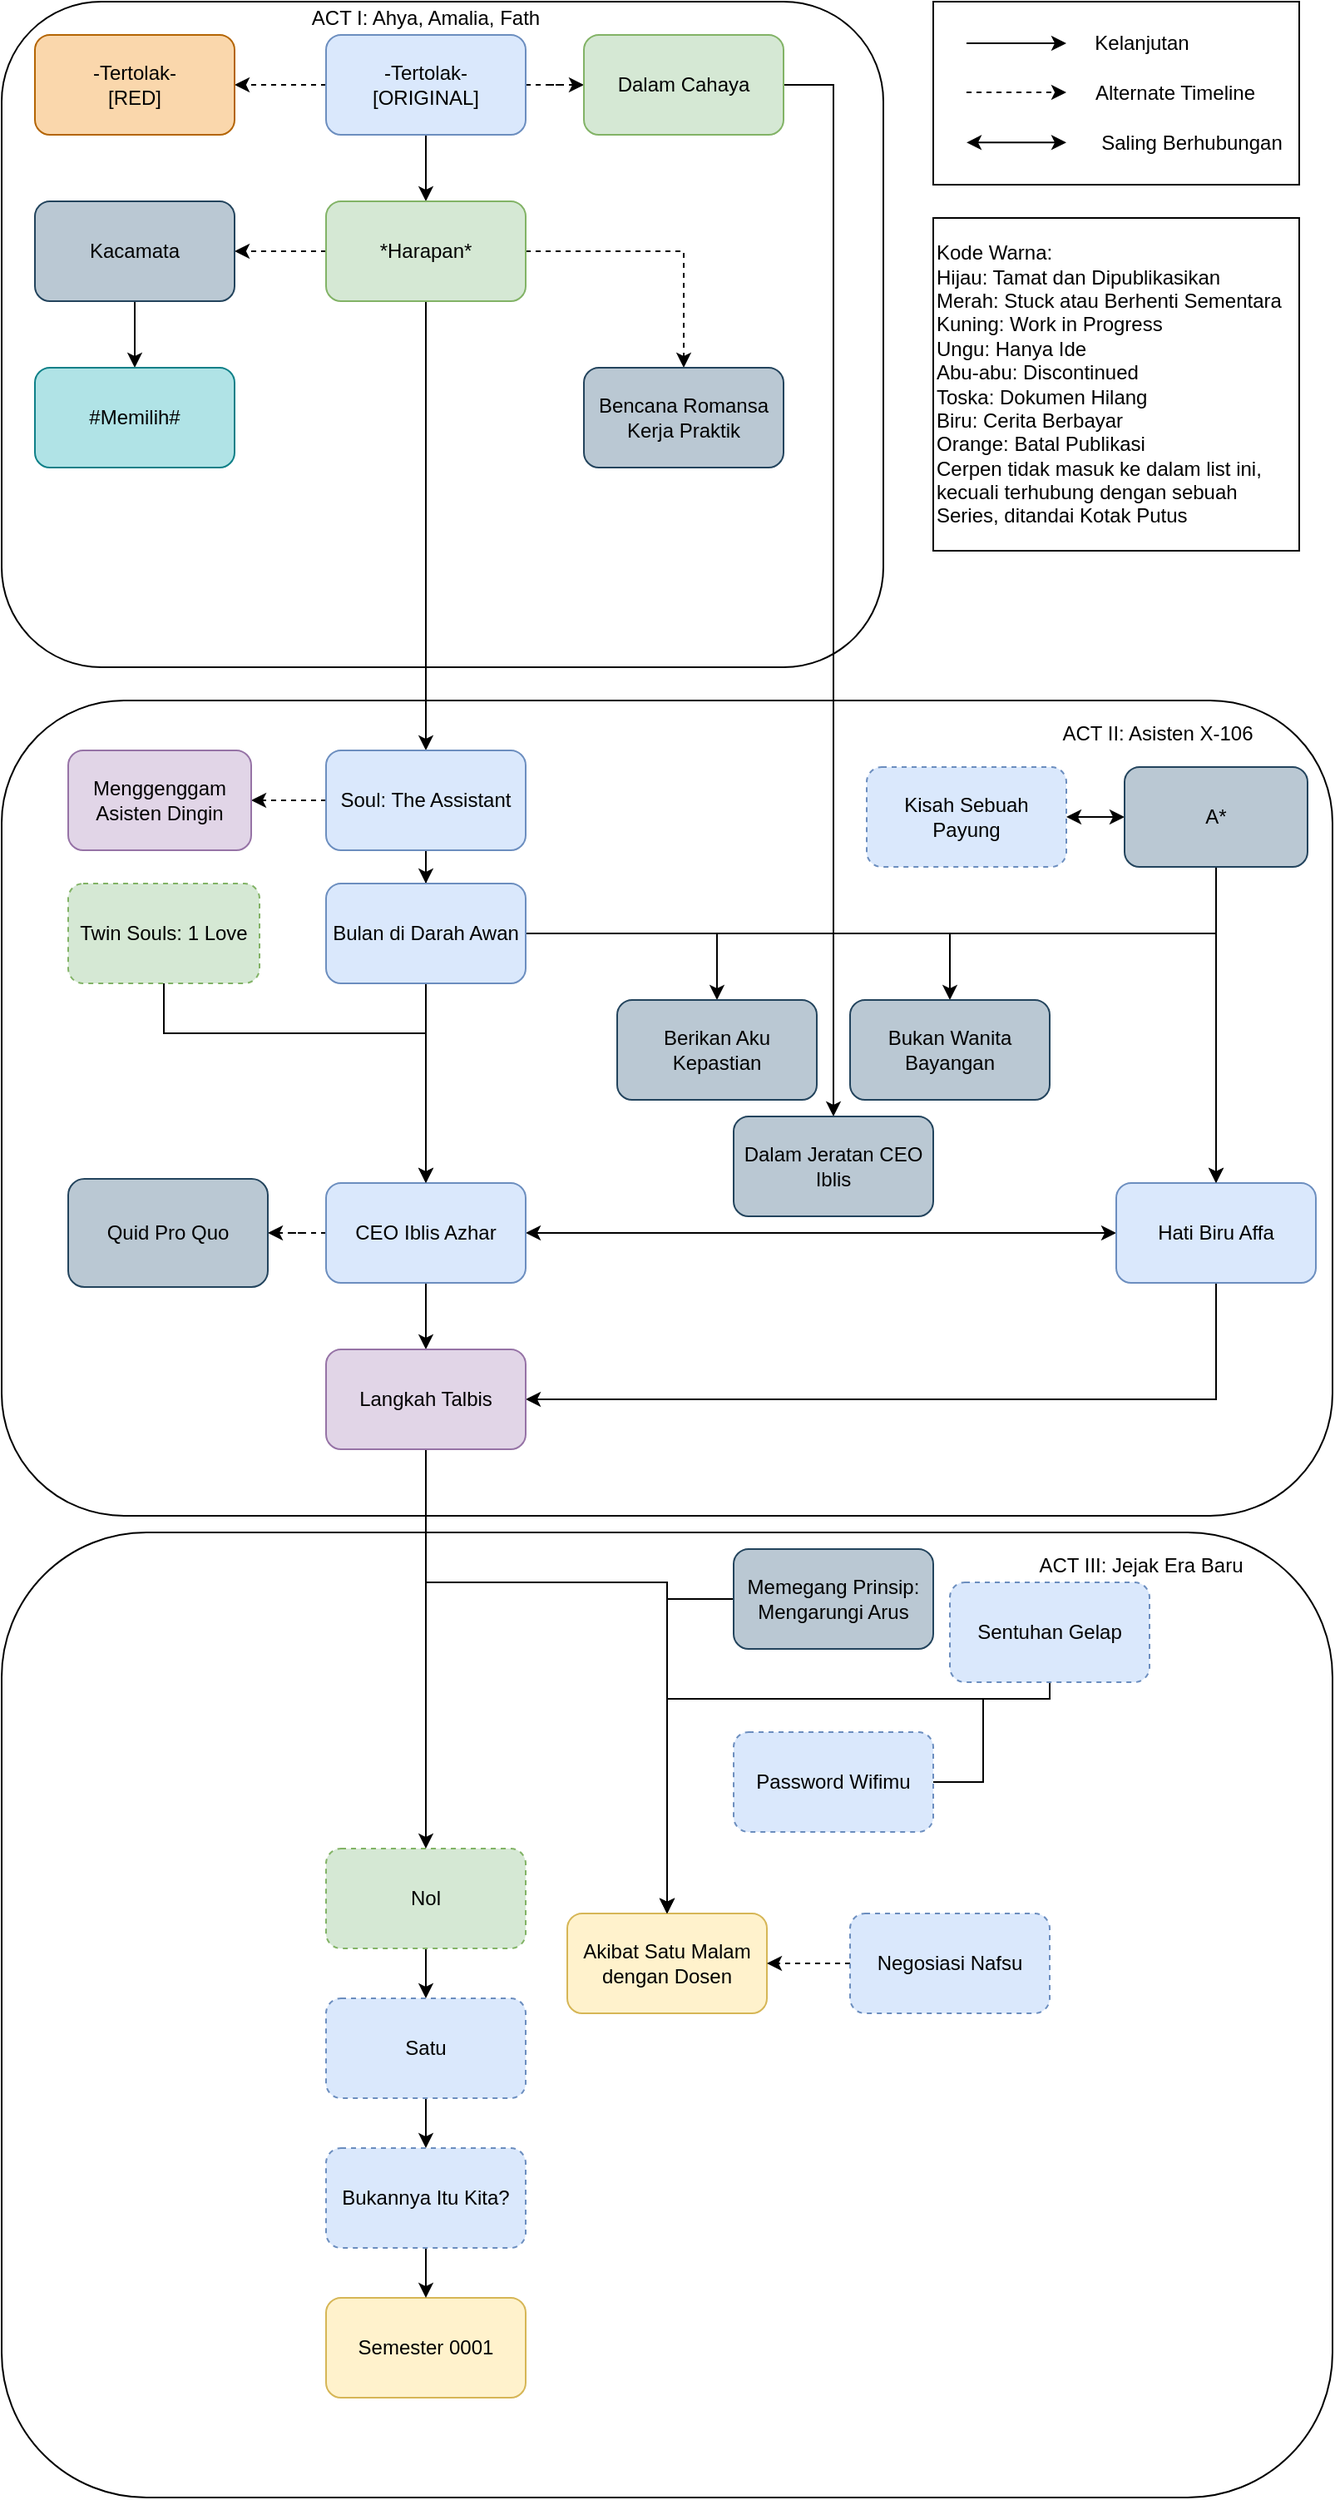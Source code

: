 <mxfile version="20.2.7" type="github" pages="3">
  <diagram id="EcnSmtBIn0JpFgmxEhbl" name="Affadverse">
    <mxGraphModel dx="1038" dy="547" grid="1" gridSize="10" guides="1" tooltips="1" connect="1" arrows="1" fold="1" page="1" pageScale="1" pageWidth="827" pageHeight="1169" math="0" shadow="0">
      <root>
        <mxCell id="0" />
        <mxCell id="1" parent="0" />
        <mxCell id="y5J24u5xDYEsAiYzcavm-4" value="" style="rounded=1;whiteSpace=wrap;html=1;" parent="1" vertex="1">
          <mxGeometry x="20" y="940" width="800" height="580" as="geometry" />
        </mxCell>
        <mxCell id="Pe4HIbK8baJLfQ9ORxXF-13" value="" style="rounded=1;whiteSpace=wrap;html=1;" parent="1" vertex="1">
          <mxGeometry x="20" y="440" width="800" height="490" as="geometry" />
        </mxCell>
        <mxCell id="Pe4HIbK8baJLfQ9ORxXF-11" value="" style="rounded=1;whiteSpace=wrap;html=1;" parent="1" vertex="1">
          <mxGeometry x="20" y="20" width="530" height="400" as="geometry" />
        </mxCell>
        <mxCell id="hUNtiYaTxKNmz7NO94wZ-4" style="edgeStyle=orthogonalEdgeStyle;rounded=0;orthogonalLoop=1;jettySize=auto;html=1;" parent="1" source="hUNtiYaTxKNmz7NO94wZ-1" target="hUNtiYaTxKNmz7NO94wZ-2" edge="1">
          <mxGeometry relative="1" as="geometry" />
        </mxCell>
        <mxCell id="bOvPMWNZljGPkCkS2SPF-2" style="edgeStyle=orthogonalEdgeStyle;rounded=0;orthogonalLoop=1;jettySize=auto;html=1;dashed=1;" parent="1" source="hUNtiYaTxKNmz7NO94wZ-1" target="UudT6RU4bLvJuQJ6isM3-8" edge="1">
          <mxGeometry relative="1" as="geometry" />
        </mxCell>
        <mxCell id="ywaN13FSEhkcm2j_giSY-2" style="edgeStyle=orthogonalEdgeStyle;rounded=0;orthogonalLoop=1;jettySize=auto;html=1;dashed=1;" parent="1" source="hUNtiYaTxKNmz7NO94wZ-1" target="ywaN13FSEhkcm2j_giSY-1" edge="1">
          <mxGeometry relative="1" as="geometry" />
        </mxCell>
        <mxCell id="hUNtiYaTxKNmz7NO94wZ-1" value="-Tertolak-&lt;br&gt;[ORIGINAL]" style="rounded=1;whiteSpace=wrap;html=1;fillColor=#dae8fc;strokeColor=#6c8ebf;" parent="1" vertex="1">
          <mxGeometry x="215" y="40" width="120" height="60" as="geometry" />
        </mxCell>
        <mxCell id="tGlrjINGuqBazFXgnSmo-45" style="edgeStyle=orthogonalEdgeStyle;rounded=1;orthogonalLoop=1;jettySize=auto;html=1;endArrow=classic;endFill=1;dashed=1;" parent="1" source="hUNtiYaTxKNmz7NO94wZ-2" target="tGlrjINGuqBazFXgnSmo-27" edge="1">
          <mxGeometry relative="1" as="geometry" />
        </mxCell>
        <mxCell id="H0F3POSe8cfEXiJUJmD0-8" style="edgeStyle=orthogonalEdgeStyle;rounded=0;orthogonalLoop=1;jettySize=auto;html=1;entryX=0.5;entryY=0;entryDx=0;entryDy=0;" parent="1" source="hUNtiYaTxKNmz7NO94wZ-2" target="hUNtiYaTxKNmz7NO94wZ-3" edge="1">
          <mxGeometry relative="1" as="geometry" />
        </mxCell>
        <mxCell id="2SAi-FcY4cnukuEmcgqo-2" style="edgeStyle=orthogonalEdgeStyle;rounded=0;orthogonalLoop=1;jettySize=auto;html=1;dashed=1;" parent="1" source="hUNtiYaTxKNmz7NO94wZ-2" target="2SAi-FcY4cnukuEmcgqo-1" edge="1">
          <mxGeometry relative="1" as="geometry" />
        </mxCell>
        <mxCell id="hUNtiYaTxKNmz7NO94wZ-2" value="*Harapan*" style="rounded=1;whiteSpace=wrap;html=1;fillColor=#d5e8d4;strokeColor=#82b366;" parent="1" vertex="1">
          <mxGeometry x="215" y="140" width="120" height="60" as="geometry" />
        </mxCell>
        <mxCell id="hUNtiYaTxKNmz7NO94wZ-7" style="edgeStyle=orthogonalEdgeStyle;rounded=0;orthogonalLoop=1;jettySize=auto;html=1;" parent="1" source="hUNtiYaTxKNmz7NO94wZ-3" target="hUNtiYaTxKNmz7NO94wZ-6" edge="1">
          <mxGeometry relative="1" as="geometry" />
        </mxCell>
        <mxCell id="lOJnKnWXrmhc2ERGfoHm-5" style="edgeStyle=orthogonalEdgeStyle;rounded=0;orthogonalLoop=1;jettySize=auto;html=1;dashed=1;" parent="1" source="hUNtiYaTxKNmz7NO94wZ-3" target="oiZ4GgppwyyCS8r4Atze-10" edge="1">
          <mxGeometry relative="1" as="geometry" />
        </mxCell>
        <mxCell id="hUNtiYaTxKNmz7NO94wZ-3" value="Soul: The Assistant" style="rounded=1;whiteSpace=wrap;html=1;fillColor=#dae8fc;strokeColor=#6c8ebf;" parent="1" vertex="1">
          <mxGeometry x="215" y="470" width="120" height="60" as="geometry" />
        </mxCell>
        <mxCell id="rjwr-CTO9SGo7159Knu0-3" style="edgeStyle=orthogonalEdgeStyle;rounded=0;orthogonalLoop=1;jettySize=auto;html=1;" parent="1" source="hUNtiYaTxKNmz7NO94wZ-6" target="hUNtiYaTxKNmz7NO94wZ-10" edge="1">
          <mxGeometry relative="1" as="geometry" />
        </mxCell>
        <mxCell id="H0F3POSe8cfEXiJUJmD0-3" style="edgeStyle=orthogonalEdgeStyle;rounded=0;orthogonalLoop=1;jettySize=auto;html=1;" parent="1" source="hUNtiYaTxKNmz7NO94wZ-6" target="H0F3POSe8cfEXiJUJmD0-1" edge="1">
          <mxGeometry relative="1" as="geometry" />
        </mxCell>
        <mxCell id="H0F3POSe8cfEXiJUJmD0-7" style="edgeStyle=orthogonalEdgeStyle;rounded=0;orthogonalLoop=1;jettySize=auto;html=1;" parent="1" source="hUNtiYaTxKNmz7NO94wZ-6" target="H0F3POSe8cfEXiJUJmD0-6" edge="1">
          <mxGeometry relative="1" as="geometry" />
        </mxCell>
        <mxCell id="oiZ4GgppwyyCS8r4Atze-6" style="edgeStyle=orthogonalEdgeStyle;rounded=0;orthogonalLoop=1;jettySize=auto;html=1;" parent="1" source="hUNtiYaTxKNmz7NO94wZ-6" target="hUNtiYaTxKNmz7NO94wZ-8" edge="1">
          <mxGeometry relative="1" as="geometry" />
        </mxCell>
        <mxCell id="lOJnKnWXrmhc2ERGfoHm-4" style="edgeStyle=orthogonalEdgeStyle;rounded=0;orthogonalLoop=1;jettySize=auto;html=1;exitX=1;exitY=0.5;exitDx=0;exitDy=0;" parent="1" source="UudT6RU4bLvJuQJ6isM3-8" target="lOJnKnWXrmhc2ERGfoHm-2" edge="1">
          <mxGeometry relative="1" as="geometry">
            <Array as="points">
              <mxPoint x="520" y="70" />
            </Array>
          </mxGeometry>
        </mxCell>
        <mxCell id="hUNtiYaTxKNmz7NO94wZ-6" value="Bulan di Darah Awan" style="rounded=1;whiteSpace=wrap;html=1;fillColor=#dae8fc;strokeColor=#6c8ebf;" parent="1" vertex="1">
          <mxGeometry x="215" y="550" width="120" height="60" as="geometry" />
        </mxCell>
        <mxCell id="H0F3POSe8cfEXiJUJmD0-5" value="" style="edgeStyle=orthogonalEdgeStyle;rounded=0;orthogonalLoop=1;jettySize=auto;html=1;" parent="1" source="hUNtiYaTxKNmz7NO94wZ-8" target="H0F3POSe8cfEXiJUJmD0-2" edge="1">
          <mxGeometry relative="1" as="geometry">
            <Array as="points">
              <mxPoint x="750" y="860" />
              <mxPoint x="590" y="860" />
            </Array>
          </mxGeometry>
        </mxCell>
        <mxCell id="62EhmKlIXd8l49M2DASa-1" style="edgeStyle=orthogonalEdgeStyle;rounded=0;orthogonalLoop=1;jettySize=auto;html=1;startArrow=classic;startFill=1;" parent="1" source="hUNtiYaTxKNmz7NO94wZ-8" target="hUNtiYaTxKNmz7NO94wZ-10" edge="1">
          <mxGeometry relative="1" as="geometry" />
        </mxCell>
        <mxCell id="hUNtiYaTxKNmz7NO94wZ-8" value="Hati Biru Affa" style="rounded=1;whiteSpace=wrap;html=1;fillColor=#dae8fc;strokeColor=#6c8ebf;" parent="1" vertex="1">
          <mxGeometry x="690" y="730" width="120" height="60" as="geometry" />
        </mxCell>
        <mxCell id="oiZ4GgppwyyCS8r4Atze-9" style="edgeStyle=orthogonalEdgeStyle;rounded=0;orthogonalLoop=1;jettySize=auto;html=1;dashed=1;" parent="1" source="hUNtiYaTxKNmz7NO94wZ-10" target="bOvPMWNZljGPkCkS2SPF-3" edge="1">
          <mxGeometry relative="1" as="geometry" />
        </mxCell>
        <mxCell id="lOJnKnWXrmhc2ERGfoHm-7" value="" style="edgeStyle=orthogonalEdgeStyle;rounded=0;orthogonalLoop=1;jettySize=auto;html=1;" parent="1" source="hUNtiYaTxKNmz7NO94wZ-10" target="H0F3POSe8cfEXiJUJmD0-2" edge="1">
          <mxGeometry relative="1" as="geometry" />
        </mxCell>
        <mxCell id="hUNtiYaTxKNmz7NO94wZ-10" value="CEO Iblis Azhar" style="rounded=1;whiteSpace=wrap;html=1;fillColor=#dae8fc;strokeColor=#6c8ebf;" parent="1" vertex="1">
          <mxGeometry x="215" y="730" width="120" height="60" as="geometry" />
        </mxCell>
        <mxCell id="bOvPMWNZljGPkCkS2SPF-8" value="" style="edgeStyle=orthogonalEdgeStyle;rounded=0;orthogonalLoop=1;jettySize=auto;html=1;" parent="1" source="UudT6RU4bLvJuQJ6isM3-1" target="bOvPMWNZljGPkCkS2SPF-7" edge="1">
          <mxGeometry relative="1" as="geometry" />
        </mxCell>
        <mxCell id="UudT6RU4bLvJuQJ6isM3-1" value="Nol" style="rounded=1;whiteSpace=wrap;html=1;fillColor=#d5e8d4;strokeColor=#82b366;dashed=1;" parent="1" vertex="1">
          <mxGeometry x="215" y="1130" width="120" height="60" as="geometry" />
        </mxCell>
        <mxCell id="UudT6RU4bLvJuQJ6isM3-8" value="Dalam Cahaya" style="rounded=1;whiteSpace=wrap;html=1;fillColor=#d5e8d4;strokeColor=#82b366;" parent="1" vertex="1">
          <mxGeometry x="370" y="40" width="120" height="60" as="geometry" />
        </mxCell>
        <mxCell id="rjwr-CTO9SGo7159Knu0-2" style="edgeStyle=orthogonalEdgeStyle;rounded=0;orthogonalLoop=1;jettySize=auto;html=1;" parent="1" source="lqrwBeDO2U4Pg9sJsa4X-1" target="hUNtiYaTxKNmz7NO94wZ-8" edge="1">
          <mxGeometry relative="1" as="geometry" />
        </mxCell>
        <mxCell id="x3iyhDLINuc3dizkHN4z-3" value="" style="edgeStyle=orthogonalEdgeStyle;rounded=0;orthogonalLoop=1;jettySize=auto;html=1;startArrow=classic;startFill=1;" parent="1" source="lqrwBeDO2U4Pg9sJsa4X-1" target="x3iyhDLINuc3dizkHN4z-1" edge="1">
          <mxGeometry relative="1" as="geometry" />
        </mxCell>
        <mxCell id="lqrwBeDO2U4Pg9sJsa4X-1" value="A*" style="rounded=1;whiteSpace=wrap;html=1;fillColor=#bac8d3;strokeColor=#23445d;" parent="1" vertex="1">
          <mxGeometry x="695" y="480" width="110" height="60" as="geometry" />
        </mxCell>
        <mxCell id="Pe4HIbK8baJLfQ9ORxXF-10" value="" style="edgeStyle=orthogonalEdgeStyle;rounded=0;orthogonalLoop=1;jettySize=auto;html=1;" parent="1" source="tGlrjINGuqBazFXgnSmo-27" target="Pe4HIbK8baJLfQ9ORxXF-1" edge="1">
          <mxGeometry relative="1" as="geometry" />
        </mxCell>
        <mxCell id="tGlrjINGuqBazFXgnSmo-27" value="Kacamata" style="rounded=1;whiteSpace=wrap;html=1;fillColor=#bac8d3;strokeColor=#23445d;" parent="1" vertex="1">
          <mxGeometry x="40" y="140" width="120" height="60" as="geometry" />
        </mxCell>
        <mxCell id="tGlrjINGuqBazFXgnSmo-44" value="Semester 0001" style="rounded=1;whiteSpace=wrap;html=1;fillColor=#fff2cc;strokeColor=#d6b656;" parent="1" vertex="1">
          <mxGeometry x="215" y="1400" width="120" height="60" as="geometry" />
        </mxCell>
        <mxCell id="bOvPMWNZljGPkCkS2SPF-3" value="Quid Pro Quo" style="rounded=1;whiteSpace=wrap;html=1;fillColor=#bac8d3;strokeColor=#23445d;" parent="1" vertex="1">
          <mxGeometry x="60" y="727.5" width="120" height="65" as="geometry" />
        </mxCell>
        <mxCell id="2nMFixjR7ZMuBgrrjJTM-2" value="" style="edgeStyle=orthogonalEdgeStyle;rounded=0;orthogonalLoop=1;jettySize=auto;html=1;" parent="1" source="bOvPMWNZljGPkCkS2SPF-7" target="2nMFixjR7ZMuBgrrjJTM-1" edge="1">
          <mxGeometry relative="1" as="geometry" />
        </mxCell>
        <mxCell id="bOvPMWNZljGPkCkS2SPF-7" value="Satu" style="rounded=1;whiteSpace=wrap;html=1;fillColor=#dae8fc;strokeColor=#6c8ebf;dashed=1;" parent="1" vertex="1">
          <mxGeometry x="215" y="1220" width="120" height="60" as="geometry" />
        </mxCell>
        <mxCell id="ywaN13FSEhkcm2j_giSY-1" value="-Tertolak-&lt;br&gt;[RED]" style="rounded=1;whiteSpace=wrap;html=1;fillColor=#fad7ac;strokeColor=#b46504;" parent="1" vertex="1">
          <mxGeometry x="40" y="40" width="120" height="60" as="geometry" />
        </mxCell>
        <mxCell id="LgQSVjgWvoYoI5f046IZ-2" style="edgeStyle=orthogonalEdgeStyle;rounded=0;orthogonalLoop=1;jettySize=auto;html=1;" parent="1" source="LgQSVjgWvoYoI5f046IZ-1" target="hUNtiYaTxKNmz7NO94wZ-10" edge="1">
          <mxGeometry relative="1" as="geometry">
            <Array as="points">
              <mxPoint x="275" y="640" />
            </Array>
          </mxGeometry>
        </mxCell>
        <mxCell id="LgQSVjgWvoYoI5f046IZ-1" value="Twin Souls: 1 Love" style="rounded=1;whiteSpace=wrap;html=1;fillColor=#d5e8d4;strokeColor=#82b366;dashed=1;" parent="1" vertex="1">
          <mxGeometry x="60" y="550" width="115" height="60" as="geometry" />
        </mxCell>
        <mxCell id="Pe4HIbK8baJLfQ9ORxXF-1" value="#Memilih#" style="rounded=1;whiteSpace=wrap;html=1;fillColor=#b0e3e6;strokeColor=#0e8088;" parent="1" vertex="1">
          <mxGeometry x="40" y="240" width="120" height="60" as="geometry" />
        </mxCell>
        <mxCell id="Pe4HIbK8baJLfQ9ORxXF-9" value="Kode Warna:&lt;br&gt;Hijau: Tamat dan Dipublikasikan&lt;br&gt;Merah: Stuck atau Berhenti Sementara&lt;br&gt;Kuning: Work in Progress&lt;br&gt;Ungu: Hanya Ide&lt;br&gt;Abu-abu: Discontinued&lt;br&gt;Toska: Dokumen Hilang&lt;br&gt;Biru: Cerita Berbayar&lt;br&gt;Orange: Batal Publikasi&lt;br&gt;Cerpen tidak masuk ke dalam list ini, kecuali terhubung dengan sebuah Series, ditandai Kotak Putus" style="rounded=0;whiteSpace=wrap;html=1;align=left;" parent="1" vertex="1">
          <mxGeometry x="580" y="150" width="220" height="200" as="geometry" />
        </mxCell>
        <mxCell id="Pe4HIbK8baJLfQ9ORxXF-12" value="ACT I: Ahya, Amalia, Fath" style="text;html=1;strokeColor=none;fillColor=none;align=center;verticalAlign=middle;whiteSpace=wrap;rounded=0;" parent="1" vertex="1">
          <mxGeometry x="195" y="20" width="160" height="20" as="geometry" />
        </mxCell>
        <mxCell id="Pe4HIbK8baJLfQ9ORxXF-14" value="ACT II: Asisten X-106" style="text;html=1;strokeColor=none;fillColor=none;align=center;verticalAlign=middle;whiteSpace=wrap;rounded=0;" parent="1" vertex="1">
          <mxGeometry x="650" y="450" width="130" height="20" as="geometry" />
        </mxCell>
        <mxCell id="y5J24u5xDYEsAiYzcavm-5" value="ACT III: Jejak Era Baru" style="text;html=1;strokeColor=none;fillColor=none;align=center;verticalAlign=middle;whiteSpace=wrap;rounded=0;" parent="1" vertex="1">
          <mxGeometry x="620" y="950" width="170" height="20" as="geometry" />
        </mxCell>
        <mxCell id="H0F3POSe8cfEXiJUJmD0-1" value="Berikan Aku Kepastian&lt;span style=&quot;color: rgba(0 , 0 , 0 , 0) ; font-family: monospace ; font-size: 0px&quot;&gt;%3CmxGraphModel%3E%3Croot%3E%3CmxCell%20id%3D%220%22%2F%3E%3CmxCell%20id%3D%221%22%20parent%3D%220%22%2F%3E%3CmxCell%20id%3D%222%22%20value%3D%22Apa%20Kebohongan%20Bisa%20Menjadi%20Kebenaran%3F%22%20style%3D%22rounded%3D1%3BwhiteSpace%3Dwrap%3Bhtml%3D1%3BfillColor%3D%23e1d5e7%3BstrokeColor%3D%239673a6%3B%22%20vertex%3D%221%22%20parent%3D%221%22%3E%3CmxGeometry%20x%3D%22215%22%20y%3D%22820%22%20width%3D%22120%22%20height%3D%2260%22%20as%3D%22geometry%22%2F%3E%3C%2FmxCell%3E%3C%2Froot%3E%3C%2FmxGraphModel%3E&lt;/span&gt;" style="rounded=1;whiteSpace=wrap;html=1;fillColor=#bac8d3;strokeColor=#23445d;" parent="1" vertex="1">
          <mxGeometry x="390" y="620" width="120" height="60" as="geometry" />
        </mxCell>
        <mxCell id="lOJnKnWXrmhc2ERGfoHm-8" value="" style="edgeStyle=orthogonalEdgeStyle;rounded=0;orthogonalLoop=1;jettySize=auto;html=1;entryX=0.5;entryY=0;entryDx=0;entryDy=0;" parent="1" source="H0F3POSe8cfEXiJUJmD0-2" target="UudT6RU4bLvJuQJ6isM3-1" edge="1">
          <mxGeometry relative="1" as="geometry" />
        </mxCell>
        <mxCell id="1ou8y-a3uphjzOI0bEVQ-3" style="edgeStyle=orthogonalEdgeStyle;rounded=0;orthogonalLoop=1;jettySize=auto;html=1;" parent="1" source="H0F3POSe8cfEXiJUJmD0-2" target="U0ikGh63cjHtBOebi1f7-1" edge="1">
          <mxGeometry relative="1" as="geometry">
            <Array as="points">
              <mxPoint x="275" y="970" />
              <mxPoint x="420" y="970" />
            </Array>
          </mxGeometry>
        </mxCell>
        <mxCell id="H0F3POSe8cfEXiJUJmD0-2" value="Langkah Talbis" style="rounded=1;whiteSpace=wrap;html=1;fillColor=#e1d5e7;strokeColor=#9673a6;" parent="1" vertex="1">
          <mxGeometry x="215" y="830" width="120" height="60" as="geometry" />
        </mxCell>
        <mxCell id="H0F3POSe8cfEXiJUJmD0-6" value="Bukan Wanita Bayangan" style="rounded=1;whiteSpace=wrap;html=1;fillColor=#bac8d3;strokeColor=#23445d;" parent="1" vertex="1">
          <mxGeometry x="530" y="620" width="120" height="60" as="geometry" />
        </mxCell>
        <mxCell id="oiZ4GgppwyyCS8r4Atze-10" value="Menggenggam Asisten Dingin" style="rounded=1;whiteSpace=wrap;html=1;fillColor=#e1d5e7;strokeColor=#9673a6;" parent="1" vertex="1">
          <mxGeometry x="60" y="470" width="110" height="60" as="geometry" />
        </mxCell>
        <mxCell id="lOJnKnWXrmhc2ERGfoHm-2" value="Dalam Jeratan CEO Iblis" style="rounded=1;whiteSpace=wrap;html=1;fillColor=#bac8d3;strokeColor=#23445d;" parent="1" vertex="1">
          <mxGeometry x="460" y="690" width="120" height="60" as="geometry" />
        </mxCell>
        <mxCell id="U0ikGh63cjHtBOebi1f7-1" value="Akibat Satu Malam dengan Dosen" style="rounded=1;whiteSpace=wrap;html=1;fillColor=#fff2cc;strokeColor=#d6b656;" parent="1" vertex="1">
          <mxGeometry x="360" y="1169" width="120" height="60" as="geometry" />
        </mxCell>
        <mxCell id="1ou8y-a3uphjzOI0bEVQ-5" style="edgeStyle=orthogonalEdgeStyle;rounded=0;orthogonalLoop=1;jettySize=auto;html=1;" parent="1" source="2vn0QrR8wXK2H7XPr6ZB-1" target="U0ikGh63cjHtBOebi1f7-1" edge="1">
          <mxGeometry relative="1" as="geometry">
            <Array as="points">
              <mxPoint x="420" y="980" />
            </Array>
          </mxGeometry>
        </mxCell>
        <mxCell id="2vn0QrR8wXK2H7XPr6ZB-1" value="Memegang Prinsip: Mengarungi Arus" style="rounded=1;whiteSpace=wrap;html=1;fillColor=#bac8d3;strokeColor=#23445d;" parent="1" vertex="1">
          <mxGeometry x="460" y="950" width="120" height="60" as="geometry" />
        </mxCell>
        <mxCell id="2SAi-FcY4cnukuEmcgqo-1" value="Bencana Romansa Kerja Praktik" style="rounded=1;whiteSpace=wrap;html=1;fillColor=#bac8d3;strokeColor=#23445d;" parent="1" vertex="1">
          <mxGeometry x="370" y="240" width="120" height="60" as="geometry" />
        </mxCell>
        <mxCell id="1ou8y-a3uphjzOI0bEVQ-2" style="edgeStyle=orthogonalEdgeStyle;rounded=0;orthogonalLoop=1;jettySize=auto;html=1;" parent="1" source="1ou8y-a3uphjzOI0bEVQ-1" target="U0ikGh63cjHtBOebi1f7-1" edge="1">
          <mxGeometry relative="1" as="geometry">
            <Array as="points">
              <mxPoint x="610" y="1090" />
              <mxPoint x="610" y="1040" />
              <mxPoint x="420" y="1040" />
            </Array>
          </mxGeometry>
        </mxCell>
        <mxCell id="1ou8y-a3uphjzOI0bEVQ-1" value="Password Wifimu" style="rounded=1;whiteSpace=wrap;html=1;fillColor=#dae8fc;strokeColor=#6c8ebf;dashed=1;" parent="1" vertex="1">
          <mxGeometry x="460" y="1060" width="120" height="60" as="geometry" />
        </mxCell>
        <mxCell id="jLEkHSqZJonnbaCl980v-2" style="edgeStyle=orthogonalEdgeStyle;rounded=0;orthogonalLoop=1;jettySize=auto;html=1;" parent="1" source="jLEkHSqZJonnbaCl980v-1" target="U0ikGh63cjHtBOebi1f7-1" edge="1">
          <mxGeometry relative="1" as="geometry">
            <Array as="points">
              <mxPoint x="650" y="1040" />
              <mxPoint x="420" y="1040" />
            </Array>
          </mxGeometry>
        </mxCell>
        <mxCell id="jLEkHSqZJonnbaCl980v-1" value="Sentuhan Gelap" style="rounded=1;whiteSpace=wrap;html=1;fillColor=#dae8fc;strokeColor=#6c8ebf;dashed=1;" parent="1" vertex="1">
          <mxGeometry x="590" y="970" width="120" height="60" as="geometry" />
        </mxCell>
        <mxCell id="2nMFixjR7ZMuBgrrjJTM-3" value="" style="edgeStyle=orthogonalEdgeStyle;rounded=0;orthogonalLoop=1;jettySize=auto;html=1;" parent="1" source="2nMFixjR7ZMuBgrrjJTM-1" target="tGlrjINGuqBazFXgnSmo-44" edge="1">
          <mxGeometry relative="1" as="geometry" />
        </mxCell>
        <mxCell id="2nMFixjR7ZMuBgrrjJTM-1" value="Bukannya Itu Kita?" style="rounded=1;whiteSpace=wrap;html=1;fillColor=#dae8fc;strokeColor=#6c8ebf;dashed=1;" parent="1" vertex="1">
          <mxGeometry x="215" y="1310" width="120" height="60" as="geometry" />
        </mxCell>
        <mxCell id="-rhC6yQjqmSdHPkwKwQG-2" value="" style="edgeStyle=orthogonalEdgeStyle;rounded=0;orthogonalLoop=1;jettySize=auto;html=1;dashed=1;" parent="1" source="-rhC6yQjqmSdHPkwKwQG-1" target="U0ikGh63cjHtBOebi1f7-1" edge="1">
          <mxGeometry relative="1" as="geometry" />
        </mxCell>
        <mxCell id="-rhC6yQjqmSdHPkwKwQG-1" value="Negosiasi Nafsu" style="rounded=1;whiteSpace=wrap;html=1;fillColor=#dae8fc;strokeColor=#6c8ebf;dashed=1;" parent="1" vertex="1">
          <mxGeometry x="530" y="1169" width="120" height="60" as="geometry" />
        </mxCell>
        <mxCell id="x3iyhDLINuc3dizkHN4z-1" value="Kisah Sebuah Payung" style="rounded=1;whiteSpace=wrap;html=1;fillColor=#dae8fc;strokeColor=#6c8ebf;dashed=1;" parent="1" vertex="1">
          <mxGeometry x="540" y="480" width="120" height="60" as="geometry" />
        </mxCell>
        <mxCell id="ABBe9EN7scoHKAiKKw1j-1" value="" style="group" parent="1" vertex="1" connectable="0">
          <mxGeometry x="580" y="20" width="220" height="110" as="geometry" />
        </mxCell>
        <mxCell id="ABBe9EN7scoHKAiKKw1j-2" value="" style="rounded=0;whiteSpace=wrap;html=1;" parent="ABBe9EN7scoHKAiKKw1j-1" vertex="1">
          <mxGeometry width="220" height="110" as="geometry" />
        </mxCell>
        <mxCell id="ABBe9EN7scoHKAiKKw1j-3" value="Alternate Timeline" style="text;html=1;align=center;verticalAlign=middle;resizable=0;points=[];autosize=1;" parent="ABBe9EN7scoHKAiKKw1j-1" vertex="1">
          <mxGeometry x="90" y="45" width="110" height="20" as="geometry" />
        </mxCell>
        <mxCell id="ABBe9EN7scoHKAiKKw1j-4" value="" style="endArrow=classic;html=1;" parent="ABBe9EN7scoHKAiKKw1j-1" edge="1">
          <mxGeometry width="50" height="50" relative="1" as="geometry">
            <mxPoint x="20.0" y="25.0" as="sourcePoint" />
            <mxPoint x="80.0" y="25.0" as="targetPoint" />
          </mxGeometry>
        </mxCell>
        <mxCell id="ABBe9EN7scoHKAiKKw1j-5" value="Kelanjutan" style="text;html=1;align=center;verticalAlign=middle;resizable=0;points=[];autosize=1;" parent="ABBe9EN7scoHKAiKKw1j-1" vertex="1">
          <mxGeometry x="90" y="15" width="70" height="20" as="geometry" />
        </mxCell>
        <mxCell id="ABBe9EN7scoHKAiKKw1j-6" value="" style="endArrow=classic;html=1;dashed=1;" parent="ABBe9EN7scoHKAiKKw1j-1" edge="1">
          <mxGeometry width="50" height="50" relative="1" as="geometry">
            <mxPoint x="20.0" y="54.5" as="sourcePoint" />
            <mxPoint x="80.0" y="54.5" as="targetPoint" />
          </mxGeometry>
        </mxCell>
        <mxCell id="ABBe9EN7scoHKAiKKw1j-7" value="" style="endArrow=classic;startArrow=classic;html=1;rounded=0;" parent="ABBe9EN7scoHKAiKKw1j-1" edge="1">
          <mxGeometry width="50" height="50" relative="1" as="geometry">
            <mxPoint x="20" y="84.68" as="sourcePoint" />
            <mxPoint x="80" y="84.68" as="targetPoint" />
          </mxGeometry>
        </mxCell>
        <mxCell id="ABBe9EN7scoHKAiKKw1j-8" value="Saling Berhubungan" style="text;html=1;align=center;verticalAlign=middle;resizable=0;points=[];autosize=1;strokeColor=none;fillColor=none;" parent="ABBe9EN7scoHKAiKKw1j-1" vertex="1">
          <mxGeometry x="90" y="70" width="130" height="30" as="geometry" />
        </mxCell>
      </root>
    </mxGraphModel>
  </diagram>
  <diagram id="lHVBBFsP0zXB3bss1feO" name="Somniumverse">
    <mxGraphModel dx="989" dy="521" grid="1" gridSize="10" guides="1" tooltips="1" connect="1" arrows="1" fold="1" page="1" pageScale="1" pageWidth="827" pageHeight="1169" math="0" shadow="0">
      <root>
        <mxCell id="0" />
        <mxCell id="1" parent="0" />
        <mxCell id="CdBLEJ3KiWugeWBFqgPx-13" value="" style="rounded=1;whiteSpace=wrap;html=1;shadow=0;glass=0;" parent="1" vertex="1">
          <mxGeometry x="10" y="1178" width="810" height="1150" as="geometry" />
        </mxCell>
        <mxCell id="CdBLEJ3KiWugeWBFqgPx-8" value="" style="rounded=1;whiteSpace=wrap;html=1;shadow=0;glass=0;" parent="1" vertex="1">
          <mxGeometry x="10" width="810" height="1150" as="geometry" />
        </mxCell>
        <mxCell id="W4ZvABIqPtTlmOJ9XT0w-1" value="Kode Warna:&lt;br&gt;Hijau: Tamat dan Dipublikasikan&lt;br&gt;Merah: Stuck atau Berhenti Sementara&lt;br&gt;Kuning: Work in Progress&lt;br&gt;Ungu: Hanya Ide&lt;br&gt;Abu-abu: Discontinued&lt;br&gt;Toska: Dokumen Hilang&lt;br&gt;Biru: Cerita Berbayar&lt;br&gt;Orange: Batal Publikasi&lt;br&gt;Cerpen ditandai Kotak Putus" style="rounded=0;whiteSpace=wrap;html=1;align=left;" parent="1" vertex="1">
          <mxGeometry x="550" y="30" width="220" height="150" as="geometry" />
        </mxCell>
        <mxCell id="XVwf_n-mX1l_mEd5Wz-G-3" value="" style="edgeStyle=orthogonalEdgeStyle;rounded=0;orthogonalLoop=1;jettySize=auto;html=1;startArrow=classic;startFill=1;" parent="1" source="W4ZvABIqPtTlmOJ9XT0w-3" target="XVwf_n-mX1l_mEd5Wz-G-1" edge="1">
          <mxGeometry relative="1" as="geometry" />
        </mxCell>
        <mxCell id="W4ZvABIqPtTlmOJ9XT0w-3" value="Sentuhan Memabukkan" style="rounded=1;whiteSpace=wrap;html=1;fillColor=#dae8fc;strokeColor=#6c8ebf;dashed=1;" parent="1" vertex="1">
          <mxGeometry x="380" y="334.5" width="120" height="60" as="geometry" />
        </mxCell>
        <mxCell id="e8DZOcGDjhYksMKw5DOT-1" value="" style="edgeStyle=orthogonalEdgeStyle;rounded=0;orthogonalLoop=1;jettySize=auto;html=1;startArrow=none;startFill=0;" parent="1" source="PZoYFX8bWx5V8JTHfaL4-11" target="PZoYFX8bWx5V8JTHfaL4-12" edge="1">
          <mxGeometry relative="1" as="geometry" />
        </mxCell>
        <mxCell id="PZoYFX8bWx5V8JTHfaL4-11" value="Nafsu Ipar" style="rounded=1;whiteSpace=wrap;html=1;fillColor=#dae8fc;strokeColor=#6c8ebf;dashed=1;" parent="1" vertex="1">
          <mxGeometry x="50" y="40" width="120" height="60" as="geometry" />
        </mxCell>
        <mxCell id="e8DZOcGDjhYksMKw5DOT-2" value="" style="edgeStyle=orthogonalEdgeStyle;rounded=0;orthogonalLoop=1;jettySize=auto;html=1;startArrow=none;startFill=0;" parent="1" source="PZoYFX8bWx5V8JTHfaL4-12" target="PZoYFX8bWx5V8JTHfaL4-13" edge="1">
          <mxGeometry relative="1" as="geometry" />
        </mxCell>
        <mxCell id="PZoYFX8bWx5V8JTHfaL4-12" value="Nafsu Ipar II" style="rounded=1;whiteSpace=wrap;html=1;fillColor=#dae8fc;strokeColor=#6c8ebf;dashed=1;" parent="1" vertex="1">
          <mxGeometry x="50" y="134.5" width="120" height="60" as="geometry" />
        </mxCell>
        <mxCell id="A0BdW4284XzEleKwDMUG-3" value="" style="edgeStyle=orthogonalEdgeStyle;rounded=0;orthogonalLoop=1;jettySize=auto;html=1;" parent="1" source="PZoYFX8bWx5V8JTHfaL4-13" target="A0BdW4284XzEleKwDMUG-1" edge="1">
          <mxGeometry relative="1" as="geometry" />
        </mxCell>
        <mxCell id="PZoYFX8bWx5V8JTHfaL4-13" value="Nafsu Ipar III" style="rounded=1;whiteSpace=wrap;html=1;fillColor=#dae8fc;strokeColor=#6c8ebf;dashed=1;" parent="1" vertex="1">
          <mxGeometry x="50" y="239" width="120" height="60" as="geometry" />
        </mxCell>
        <mxCell id="A0BdW4284XzEleKwDMUG-7" value="" style="edgeStyle=orthogonalEdgeStyle;rounded=0;orthogonalLoop=1;jettySize=auto;html=1;" parent="1" source="XVwf_n-mX1l_mEd5Wz-G-1" target="A0BdW4284XzEleKwDMUG-6" edge="1">
          <mxGeometry relative="1" as="geometry" />
        </mxCell>
        <mxCell id="XVwf_n-mX1l_mEd5Wz-G-1" value="Sentuhan Memabukkan Shifa" style="rounded=1;whiteSpace=wrap;html=1;fillColor=#fad9d5;strokeColor=#ae4132;" parent="1" vertex="1">
          <mxGeometry x="660" y="334.5" width="120" height="60" as="geometry" />
        </mxCell>
        <mxCell id="A0BdW4284XzEleKwDMUG-4" value="" style="edgeStyle=orthogonalEdgeStyle;rounded=0;orthogonalLoop=1;jettySize=auto;html=1;" parent="1" source="A0BdW4284XzEleKwDMUG-1" target="A0BdW4284XzEleKwDMUG-2" edge="1">
          <mxGeometry relative="1" as="geometry" />
        </mxCell>
        <mxCell id="CdBLEJ3KiWugeWBFqgPx-1" style="edgeStyle=orthogonalEdgeStyle;rounded=0;orthogonalLoop=1;jettySize=auto;html=1;entryX=0;entryY=0.5;entryDx=0;entryDy=0;" parent="1" source="A0BdW4284XzEleKwDMUG-1" target="W4ZvABIqPtTlmOJ9XT0w-3" edge="1">
          <mxGeometry relative="1" as="geometry" />
        </mxCell>
        <mxCell id="A0BdW4284XzEleKwDMUG-1" value="Nafsu Ipar IV" style="rounded=1;whiteSpace=wrap;html=1;fillColor=#dae8fc;strokeColor=#6c8ebf;dashed=1;" parent="1" vertex="1">
          <mxGeometry x="50" y="334.5" width="120" height="60" as="geometry" />
        </mxCell>
        <mxCell id="5OEEpYNbQEkqT2p5j_Bq-2" value="" style="edgeStyle=orthogonalEdgeStyle;rounded=0;orthogonalLoop=1;jettySize=auto;html=1;" parent="1" source="A0BdW4284XzEleKwDMUG-2" target="5OEEpYNbQEkqT2p5j_Bq-1" edge="1">
          <mxGeometry relative="1" as="geometry" />
        </mxCell>
        <mxCell id="A0BdW4284XzEleKwDMUG-2" value="Nafsu Ipar V" style="rounded=1;whiteSpace=wrap;html=1;fillColor=#dae8fc;strokeColor=#6c8ebf;dashed=1;" parent="1" vertex="1">
          <mxGeometry x="50" y="424.5" width="120" height="60" as="geometry" />
        </mxCell>
        <mxCell id="A0BdW4284XzEleKwDMUG-9" value="" style="edgeStyle=orthogonalEdgeStyle;rounded=0;orthogonalLoop=1;jettySize=auto;html=1;" parent="1" source="A0BdW4284XzEleKwDMUG-6" target="A0BdW4284XzEleKwDMUG-8" edge="1">
          <mxGeometry relative="1" as="geometry" />
        </mxCell>
        <mxCell id="A0BdW4284XzEleKwDMUG-6" value="Segitiga Biru Hujan I" style="rounded=1;whiteSpace=wrap;html=1;fillColor=#dae8fc;strokeColor=#6c8ebf;dashed=1;" parent="1" vertex="1">
          <mxGeometry x="660" y="1310" width="120" height="60" as="geometry" />
        </mxCell>
        <mxCell id="phmnnkwzL8pnIii_iFrz-2" value="" style="edgeStyle=orthogonalEdgeStyle;rounded=0;orthogonalLoop=1;jettySize=auto;html=1;" parent="1" source="A0BdW4284XzEleKwDMUG-8" target="phmnnkwzL8pnIii_iFrz-1" edge="1">
          <mxGeometry relative="1" as="geometry" />
        </mxCell>
        <mxCell id="A0BdW4284XzEleKwDMUG-8" value="Segitiga Biru Hujan II" style="rounded=1;whiteSpace=wrap;html=1;fillColor=#dae8fc;strokeColor=#6c8ebf;dashed=1;" parent="1" vertex="1">
          <mxGeometry x="660" y="1400" width="120" height="60" as="geometry" />
        </mxCell>
        <mxCell id="phmnnkwzL8pnIii_iFrz-1" value="Segitiga Biru Hujan III" style="rounded=1;whiteSpace=wrap;html=1;fillColor=#dae8fc;strokeColor=#6c8ebf;dashed=1;" parent="1" vertex="1">
          <mxGeometry x="660" y="1490" width="120" height="60" as="geometry" />
        </mxCell>
        <mxCell id="5OEEpYNbQEkqT2p5j_Bq-4" value="" style="edgeStyle=orthogonalEdgeStyle;rounded=0;orthogonalLoop=1;jettySize=auto;html=1;" parent="1" source="5OEEpYNbQEkqT2p5j_Bq-1" target="5OEEpYNbQEkqT2p5j_Bq-3" edge="1">
          <mxGeometry relative="1" as="geometry" />
        </mxCell>
        <mxCell id="5OEEpYNbQEkqT2p5j_Bq-1" value="Nafsu Ipar VI" style="rounded=1;whiteSpace=wrap;html=1;fillColor=#dae8fc;strokeColor=#6c8ebf;dashed=1;" parent="1" vertex="1">
          <mxGeometry x="210" y="424.5" width="120" height="60" as="geometry" />
        </mxCell>
        <mxCell id="CdBLEJ3KiWugeWBFqgPx-4" value="" style="edgeStyle=orthogonalEdgeStyle;rounded=0;orthogonalLoop=1;jettySize=auto;html=1;startArrow=none;startFill=0;" parent="1" source="5OEEpYNbQEkqT2p5j_Bq-3" target="CdBLEJ3KiWugeWBFqgPx-2" edge="1">
          <mxGeometry relative="1" as="geometry" />
        </mxCell>
        <mxCell id="5OEEpYNbQEkqT2p5j_Bq-3" value="Nafsu Ipar VII" style="rounded=1;whiteSpace=wrap;html=1;fillColor=#dae8fc;strokeColor=#6c8ebf;dashed=1;" parent="1" vertex="1">
          <mxGeometry x="210" y="510" width="120" height="60" as="geometry" />
        </mxCell>
        <mxCell id="cG0I-aftzx7M5mHUmFoE-4" value="" style="edgeStyle=orthogonalEdgeStyle;rounded=0;orthogonalLoop=1;jettySize=auto;html=1;startArrow=none;startFill=0;" parent="1" source="cG0I-aftzx7M5mHUmFoE-1" target="cG0I-aftzx7M5mHUmFoE-3" edge="1">
          <mxGeometry relative="1" as="geometry" />
        </mxCell>
        <mxCell id="cG0I-aftzx7M5mHUmFoE-1" value="Nikmat Berdua" style="rounded=1;whiteSpace=wrap;html=1;fillColor=#dae8fc;strokeColor=#6c8ebf;dashed=1;" parent="1" vertex="1">
          <mxGeometry x="210" y="40" width="120" height="60" as="geometry" />
        </mxCell>
        <mxCell id="vN4Zvi5MiLDoGoYyVy33-2" style="edgeStyle=orthogonalEdgeStyle;rounded=0;orthogonalLoop=1;jettySize=auto;html=1;startArrow=none;startFill=0;" parent="1" source="cG0I-aftzx7M5mHUmFoE-3" target="W4ZvABIqPtTlmOJ9XT0w-3" edge="1">
          <mxGeometry relative="1" as="geometry" />
        </mxCell>
        <mxCell id="cG0I-aftzx7M5mHUmFoE-3" value="Nikmat Berdua II" style="rounded=1;whiteSpace=wrap;html=1;fillColor=#dae8fc;strokeColor=#6c8ebf;dashed=1;" parent="1" vertex="1">
          <mxGeometry x="380" y="40" width="120" height="60" as="geometry" />
        </mxCell>
        <mxCell id="CdBLEJ3KiWugeWBFqgPx-5" value="" style="edgeStyle=orthogonalEdgeStyle;rounded=0;orthogonalLoop=1;jettySize=auto;html=1;startArrow=none;startFill=0;" parent="1" source="CdBLEJ3KiWugeWBFqgPx-2" target="CdBLEJ3KiWugeWBFqgPx-3" edge="1">
          <mxGeometry relative="1" as="geometry" />
        </mxCell>
        <mxCell id="CdBLEJ3KiWugeWBFqgPx-2" value="Nafsu Ipar VIII" style="rounded=1;whiteSpace=wrap;html=1;fillColor=#dae8fc;strokeColor=#6c8ebf;dashed=1;" parent="1" vertex="1">
          <mxGeometry x="50" y="510" width="120" height="60" as="geometry" />
        </mxCell>
        <mxCell id="CdBLEJ3KiWugeWBFqgPx-11" value="" style="edgeStyle=orthogonalEdgeStyle;rounded=0;orthogonalLoop=1;jettySize=auto;html=1;startArrow=none;startFill=0;" parent="1" source="CdBLEJ3KiWugeWBFqgPx-3" target="CdBLEJ3KiWugeWBFqgPx-10" edge="1">
          <mxGeometry relative="1" as="geometry" />
        </mxCell>
        <mxCell id="CdBLEJ3KiWugeWBFqgPx-3" value="Nafsu Ipar IX" style="rounded=1;whiteSpace=wrap;html=1;fillColor=#dae8fc;strokeColor=#6c8ebf;dashed=1;" parent="1" vertex="1">
          <mxGeometry x="50" y="600" width="120" height="60" as="geometry" />
        </mxCell>
        <mxCell id="CdBLEJ3KiWugeWBFqgPx-6" value="" style="group" parent="1" vertex="1" connectable="0">
          <mxGeometry x="550" y="194.5" width="220" height="110" as="geometry" />
        </mxCell>
        <mxCell id="PZoYFX8bWx5V8JTHfaL4-1" value="" style="rounded=0;whiteSpace=wrap;html=1;" parent="CdBLEJ3KiWugeWBFqgPx-6" vertex="1">
          <mxGeometry width="220" height="110" as="geometry" />
        </mxCell>
        <mxCell id="PZoYFX8bWx5V8JTHfaL4-2" value="Alternate Timeline" style="text;html=1;align=center;verticalAlign=middle;resizable=0;points=[];autosize=1;" parent="CdBLEJ3KiWugeWBFqgPx-6" vertex="1">
          <mxGeometry x="90" y="45" width="110" height="20" as="geometry" />
        </mxCell>
        <mxCell id="PZoYFX8bWx5V8JTHfaL4-3" value="" style="endArrow=classic;html=1;" parent="CdBLEJ3KiWugeWBFqgPx-6" edge="1">
          <mxGeometry width="50" height="50" relative="1" as="geometry">
            <mxPoint x="20.0" y="25.0" as="sourcePoint" />
            <mxPoint x="80.0" y="25.0" as="targetPoint" />
          </mxGeometry>
        </mxCell>
        <mxCell id="PZoYFX8bWx5V8JTHfaL4-4" value="Kelanjutan" style="text;html=1;align=center;verticalAlign=middle;resizable=0;points=[];autosize=1;" parent="CdBLEJ3KiWugeWBFqgPx-6" vertex="1">
          <mxGeometry x="90" y="15" width="70" height="20" as="geometry" />
        </mxCell>
        <mxCell id="PZoYFX8bWx5V8JTHfaL4-5" value="" style="endArrow=classic;html=1;dashed=1;" parent="CdBLEJ3KiWugeWBFqgPx-6" edge="1">
          <mxGeometry width="50" height="50" relative="1" as="geometry">
            <mxPoint x="20.0" y="54.5" as="sourcePoint" />
            <mxPoint x="80.0" y="54.5" as="targetPoint" />
          </mxGeometry>
        </mxCell>
        <mxCell id="PZoYFX8bWx5V8JTHfaL4-7" value="" style="endArrow=classic;startArrow=classic;html=1;rounded=0;" parent="CdBLEJ3KiWugeWBFqgPx-6" edge="1">
          <mxGeometry width="50" height="50" relative="1" as="geometry">
            <mxPoint x="20" y="84.68" as="sourcePoint" />
            <mxPoint x="80" y="84.68" as="targetPoint" />
          </mxGeometry>
        </mxCell>
        <mxCell id="PZoYFX8bWx5V8JTHfaL4-8" value="Saling Berhubungan" style="text;html=1;align=center;verticalAlign=middle;resizable=0;points=[];autosize=1;strokeColor=none;fillColor=none;" parent="CdBLEJ3KiWugeWBFqgPx-6" vertex="1">
          <mxGeometry x="90" y="70" width="130" height="30" as="geometry" />
        </mxCell>
        <mxCell id="ddypd807SKsvSPaBawg4-2" value="" style="edgeStyle=orthogonalEdgeStyle;rounded=0;orthogonalLoop=1;jettySize=auto;html=1;dashed=1;" edge="1" parent="1" source="CdBLEJ3KiWugeWBFqgPx-10" target="ddypd807SKsvSPaBawg4-1">
          <mxGeometry relative="1" as="geometry" />
        </mxCell>
        <mxCell id="CdBLEJ3KiWugeWBFqgPx-10" value="Nafsu Ipar X" style="rounded=1;whiteSpace=wrap;html=1;fillColor=#dae8fc;strokeColor=#6c8ebf;dashed=1;" parent="1" vertex="1">
          <mxGeometry x="210" y="600" width="120" height="60" as="geometry" />
        </mxCell>
        <mxCell id="CdBLEJ3KiWugeWBFqgPx-12" value="Semester 1" style="text;html=1;strokeColor=none;fillColor=none;align=center;verticalAlign=middle;whiteSpace=wrap;rounded=0;shadow=0;glass=0;" parent="1" vertex="1">
          <mxGeometry x="390" y="10" width="70" height="30" as="geometry" />
        </mxCell>
        <mxCell id="CdBLEJ3KiWugeWBFqgPx-14" value="Semester 2" style="text;html=1;strokeColor=none;fillColor=none;align=center;verticalAlign=middle;whiteSpace=wrap;rounded=0;shadow=0;glass=0;" parent="1" vertex="1">
          <mxGeometry x="370" y="1190" width="70" height="30" as="geometry" />
        </mxCell>
        <mxCell id="ddypd807SKsvSPaBawg4-1" value="Nafsu Ipar XI-A" style="rounded=1;whiteSpace=wrap;html=1;fillColor=#dae8fc;strokeColor=#6c8ebf;dashed=1;" vertex="1" parent="1">
          <mxGeometry x="370" y="600" width="120" height="60" as="geometry" />
        </mxCell>
      </root>
    </mxGraphModel>
  </diagram>
  <diagram id="aOr_7SojHPx7BmcFr2-G" name="Mini-Worlds">
    <mxGraphModel dx="1038" dy="547" grid="1" gridSize="10" guides="1" tooltips="1" connect="1" arrows="1" fold="1" page="1" pageScale="1" pageWidth="827" pageHeight="1169" math="0" shadow="0">
      <root>
        <mxCell id="ET-YBNcXnxoC9ijN3A6z-0" />
        <mxCell id="ET-YBNcXnxoC9ijN3A6z-1" parent="ET-YBNcXnxoC9ijN3A6z-0" />
        <mxCell id="ET-YBNcXnxoC9ijN3A6z-7" value="Merapalkan Mimpi" style="rounded=1;whiteSpace=wrap;html=1;fillColor=#bac8d3;strokeColor=#23445d;" parent="ET-YBNcXnxoC9ijN3A6z-1" vertex="1">
          <mxGeometry x="590" y="520" width="120" height="60" as="geometry" />
        </mxCell>
        <mxCell id="ET-YBNcXnxoC9ijN3A6z-20" value="/Dua Jalan\" style="rounded=1;whiteSpace=wrap;html=1;fillColor=#bac8d3;strokeColor=#23445d;" parent="ET-YBNcXnxoC9ijN3A6z-1" vertex="1">
          <mxGeometry x="50" y="730" width="120" height="60" as="geometry" />
        </mxCell>
        <mxCell id="ET-YBNcXnxoC9ijN3A6z-21" value="Hilang" style="rounded=1;whiteSpace=wrap;html=1;fillColor=#bac8d3;strokeColor=#23445d;" parent="ET-YBNcXnxoC9ijN3A6z-1" vertex="1">
          <mxGeometry x="50" y="520" width="120" height="60" as="geometry" />
        </mxCell>
        <mxCell id="ET-YBNcXnxoC9ijN3A6z-22" value="Surat Perubahan" style="rounded=1;whiteSpace=wrap;html=1;fillColor=#bac8d3;strokeColor=#23445d;" parent="ET-YBNcXnxoC9ijN3A6z-1" vertex="1">
          <mxGeometry x="230" y="625" width="120" height="60" as="geometry" />
        </mxCell>
        <mxCell id="ET-YBNcXnxoC9ijN3A6z-23" value="Young Mask" style="rounded=1;whiteSpace=wrap;html=1;fillColor=#bac8d3;strokeColor=#23445d;" parent="ET-YBNcXnxoC9ijN3A6z-1" vertex="1">
          <mxGeometry x="230" y="520" width="120" height="60" as="geometry" />
        </mxCell>
        <mxCell id="ET-YBNcXnxoC9ijN3A6z-24" value="Zero" style="rounded=1;whiteSpace=wrap;html=1;fillColor=#bac8d3;strokeColor=#23445d;" parent="ET-YBNcXnxoC9ijN3A6z-1" vertex="1">
          <mxGeometry x="410" y="630" width="120" height="60" as="geometry" />
        </mxCell>
        <mxCell id="ET-YBNcXnxoC9ijN3A6z-25" value="Luka Hitam" style="rounded=1;whiteSpace=wrap;html=1;fillColor=#bac8d3;strokeColor=#23445d;" parent="ET-YBNcXnxoC9ijN3A6z-1" vertex="1">
          <mxGeometry x="410" y="520" width="120" height="60" as="geometry" />
        </mxCell>
        <mxCell id="ET-YBNcXnxoC9ijN3A6z-27" value="His Eye" style="rounded=1;whiteSpace=wrap;html=1;fillColor=#bac8d3;strokeColor=#23445d;" parent="ET-YBNcXnxoC9ijN3A6z-1" vertex="1">
          <mxGeometry x="590" y="630" width="120" height="60" as="geometry" />
        </mxCell>
        <mxCell id="W47qLuFIWzkyfffA9u2s-0" value="Memento Mori : Tangan Kehancuran" style="rounded=1;whiteSpace=wrap;html=1;fillColor=#f8cecc;strokeColor=#b85450;" parent="ET-YBNcXnxoC9ijN3A6z-1" vertex="1">
          <mxGeometry x="50" y="625" width="120" height="60" as="geometry" />
        </mxCell>
        <mxCell id="HxuFyrpgkXY2I_wRffaq-0" value="" style="rounded=0;whiteSpace=wrap;html=1;" parent="ET-YBNcXnxoC9ijN3A6z-1" vertex="1">
          <mxGeometry x="50" y="195" width="360" height="130" as="geometry" />
        </mxCell>
        <mxCell id="HxuFyrpgkXY2I_wRffaq-1" value="" style="rounded=0;whiteSpace=wrap;html=1;" parent="ET-YBNcXnxoC9ijN3A6z-1" vertex="1">
          <mxGeometry x="50" y="40" width="700" height="130" as="geometry" />
        </mxCell>
        <mxCell id="HxuFyrpgkXY2I_wRffaq-2" style="edgeStyle=orthogonalEdgeStyle;rounded=1;orthogonalLoop=1;jettySize=auto;html=1;endArrow=classic;endFill=1;" parent="ET-YBNcXnxoC9ijN3A6z-1" source="HxuFyrpgkXY2I_wRffaq-3" target="HxuFyrpgkXY2I_wRffaq-5" edge="1">
          <mxGeometry relative="1" as="geometry" />
        </mxCell>
        <mxCell id="HxuFyrpgkXY2I_wRffaq-3" value="Metantei Conan: Assassinate" style="rounded=1;whiteSpace=wrap;html=1;fillColor=#d5e8d4;strokeColor=#82b366;" parent="ET-YBNcXnxoC9ijN3A6z-1" vertex="1">
          <mxGeometry x="70" y="60" width="120" height="60" as="geometry" />
        </mxCell>
        <mxCell id="HxuFyrpgkXY2I_wRffaq-4" style="edgeStyle=orthogonalEdgeStyle;rounded=0;orthogonalLoop=1;jettySize=auto;html=1;" parent="ET-YBNcXnxoC9ijN3A6z-1" source="HxuFyrpgkXY2I_wRffaq-5" target="HxuFyrpgkXY2I_wRffaq-12" edge="1">
          <mxGeometry relative="1" as="geometry" />
        </mxCell>
        <mxCell id="HxuFyrpgkXY2I_wRffaq-5" value="Meitantei Conan: Tombak Pengadilan" style="rounded=1;whiteSpace=wrap;html=1;fillColor=#bac8d3;strokeColor=#23445d;" parent="ET-YBNcXnxoC9ijN3A6z-1" vertex="1">
          <mxGeometry x="250" y="55" width="120" height="70" as="geometry" />
        </mxCell>
        <mxCell id="HxuFyrpgkXY2I_wRffaq-6" style="edgeStyle=orthogonalEdgeStyle;rounded=1;orthogonalLoop=1;jettySize=auto;html=1;entryX=0;entryY=0.5;entryDx=0;entryDy=0;endArrow=classic;endFill=1;" parent="ET-YBNcXnxoC9ijN3A6z-1" source="HxuFyrpgkXY2I_wRffaq-7" target="HxuFyrpgkXY2I_wRffaq-8" edge="1">
          <mxGeometry relative="1" as="geometry" />
        </mxCell>
        <mxCell id="HxuFyrpgkXY2I_wRffaq-7" value="Sins and Dreams Season 1" style="rounded=1;whiteSpace=wrap;html=1;fillColor=#d5e8d4;strokeColor=#82b366;" parent="ET-YBNcXnxoC9ijN3A6z-1" vertex="1">
          <mxGeometry x="70" y="230" width="120" height="60" as="geometry" />
        </mxCell>
        <mxCell id="HxuFyrpgkXY2I_wRffaq-8" value="Sins and Dreams Season 2" style="rounded=1;whiteSpace=wrap;html=1;fillColor=#bac8d3;strokeColor=#23445d;" parent="ET-YBNcXnxoC9ijN3A6z-1" vertex="1">
          <mxGeometry x="250" y="230" width="120" height="60" as="geometry" />
        </mxCell>
        <mxCell id="HxuFyrpgkXY2I_wRffaq-9" value="Abu Organisasi Hitam Series" style="text;html=1;align=center;verticalAlign=middle;resizable=0;points=[];autosize=1;" parent="ET-YBNcXnxoC9ijN3A6z-1" vertex="1">
          <mxGeometry x="305" y="140" width="170" height="20" as="geometry" />
        </mxCell>
        <mxCell id="HxuFyrpgkXY2I_wRffaq-10" value="Sins and Dreams Series" style="text;html=1;align=center;verticalAlign=middle;resizable=0;points=[];autosize=1;" parent="ET-YBNcXnxoC9ijN3A6z-1" vertex="1">
          <mxGeometry x="155" y="300" width="150" height="20" as="geometry" />
        </mxCell>
        <mxCell id="HxuFyrpgkXY2I_wRffaq-11" style="edgeStyle=orthogonalEdgeStyle;rounded=0;orthogonalLoop=1;jettySize=auto;html=1;" parent="ET-YBNcXnxoC9ijN3A6z-1" source="HxuFyrpgkXY2I_wRffaq-12" target="HxuFyrpgkXY2I_wRffaq-13" edge="1">
          <mxGeometry relative="1" as="geometry" />
        </mxCell>
        <mxCell id="HxuFyrpgkXY2I_wRffaq-12" value="Meitantei Conan: Kehancuran Emas" style="rounded=1;whiteSpace=wrap;html=1;fillColor=#bac8d3;strokeColor=#23445d;" parent="ET-YBNcXnxoC9ijN3A6z-1" vertex="1">
          <mxGeometry x="430" y="55" width="120" height="70" as="geometry" />
        </mxCell>
        <mxCell id="HxuFyrpgkXY2I_wRffaq-13" value="Meitantei Conan: Kisah Bayangan" style="rounded=1;whiteSpace=wrap;html=1;fillColor=#bac8d3;strokeColor=#23445d;" parent="ET-YBNcXnxoC9ijN3A6z-1" vertex="1">
          <mxGeometry x="610" y="55" width="120" height="70" as="geometry" />
        </mxCell>
        <mxCell id="JON1Fkyn-TPLkX7d8_Wz-0" value="" style="group" parent="ET-YBNcXnxoC9ijN3A6z-1" vertex="1" connectable="0">
          <mxGeometry x="510" y="400" width="220" height="80" as="geometry" />
        </mxCell>
        <mxCell id="JON1Fkyn-TPLkX7d8_Wz-1" value="" style="rounded=0;whiteSpace=wrap;html=1;" parent="JON1Fkyn-TPLkX7d8_Wz-0" vertex="1">
          <mxGeometry width="220" height="80" as="geometry" />
        </mxCell>
        <mxCell id="JON1Fkyn-TPLkX7d8_Wz-2" value="Alternate Timeline" style="text;html=1;align=center;verticalAlign=middle;resizable=0;points=[];autosize=1;" parent="JON1Fkyn-TPLkX7d8_Wz-0" vertex="1">
          <mxGeometry x="90" y="45" width="110" height="20" as="geometry" />
        </mxCell>
        <mxCell id="JON1Fkyn-TPLkX7d8_Wz-3" value="" style="endArrow=classic;html=1;" parent="JON1Fkyn-TPLkX7d8_Wz-0" edge="1">
          <mxGeometry width="50" height="50" relative="1" as="geometry">
            <mxPoint x="20" y="25" as="sourcePoint" />
            <mxPoint x="80" y="25" as="targetPoint" />
          </mxGeometry>
        </mxCell>
        <mxCell id="JON1Fkyn-TPLkX7d8_Wz-4" value="Kelanjutan" style="text;html=1;align=center;verticalAlign=middle;resizable=0;points=[];autosize=1;" parent="JON1Fkyn-TPLkX7d8_Wz-0" vertex="1">
          <mxGeometry x="90" y="15" width="70" height="20" as="geometry" />
        </mxCell>
        <mxCell id="JON1Fkyn-TPLkX7d8_Wz-5" value="" style="endArrow=classic;html=1;dashed=1;" parent="JON1Fkyn-TPLkX7d8_Wz-0" edge="1">
          <mxGeometry width="50" height="50" relative="1" as="geometry">
            <mxPoint x="20" y="54.5" as="sourcePoint" />
            <mxPoint x="80" y="54.5" as="targetPoint" />
          </mxGeometry>
        </mxCell>
        <mxCell id="JON1Fkyn-TPLkX7d8_Wz-6" value="Kode Warna:&lt;br&gt;Hijau: Tamat dan Dipublikasikan&lt;br&gt;Merah: Stuck atau Uji Pasar&lt;br&gt;Kuning: Work in Progress&lt;br&gt;Ungu: Hanya Ide&lt;br&gt;Abu-abu: Discontinued&lt;br&gt;Toska: Dokumen Hilang&lt;br&gt;Biru: Cerita Berbayar&lt;br&gt;Orange: Batal Publikasi&lt;br&gt;Cerpen tidak masuk ke dalam list ini, kecuali terhubung dengan sebuah Series" style="rounded=0;whiteSpace=wrap;html=1;align=left;" parent="ET-YBNcXnxoC9ijN3A6z-1" vertex="1">
          <mxGeometry x="510" y="200" width="220" height="200" as="geometry" />
        </mxCell>
        <mxCell id="ClywwuOhqTAE80Zhw41C-0" value="Aku Bukan Wanita Bayangan" style="rounded=1;whiteSpace=wrap;html=1;fillColor=#dae8fc;strokeColor=#6c8ebf;" parent="ET-YBNcXnxoC9ijN3A6z-1" vertex="1">
          <mxGeometry x="230" y="730" width="120" height="60" as="geometry" />
        </mxCell>
      </root>
    </mxGraphModel>
  </diagram>
</mxfile>

